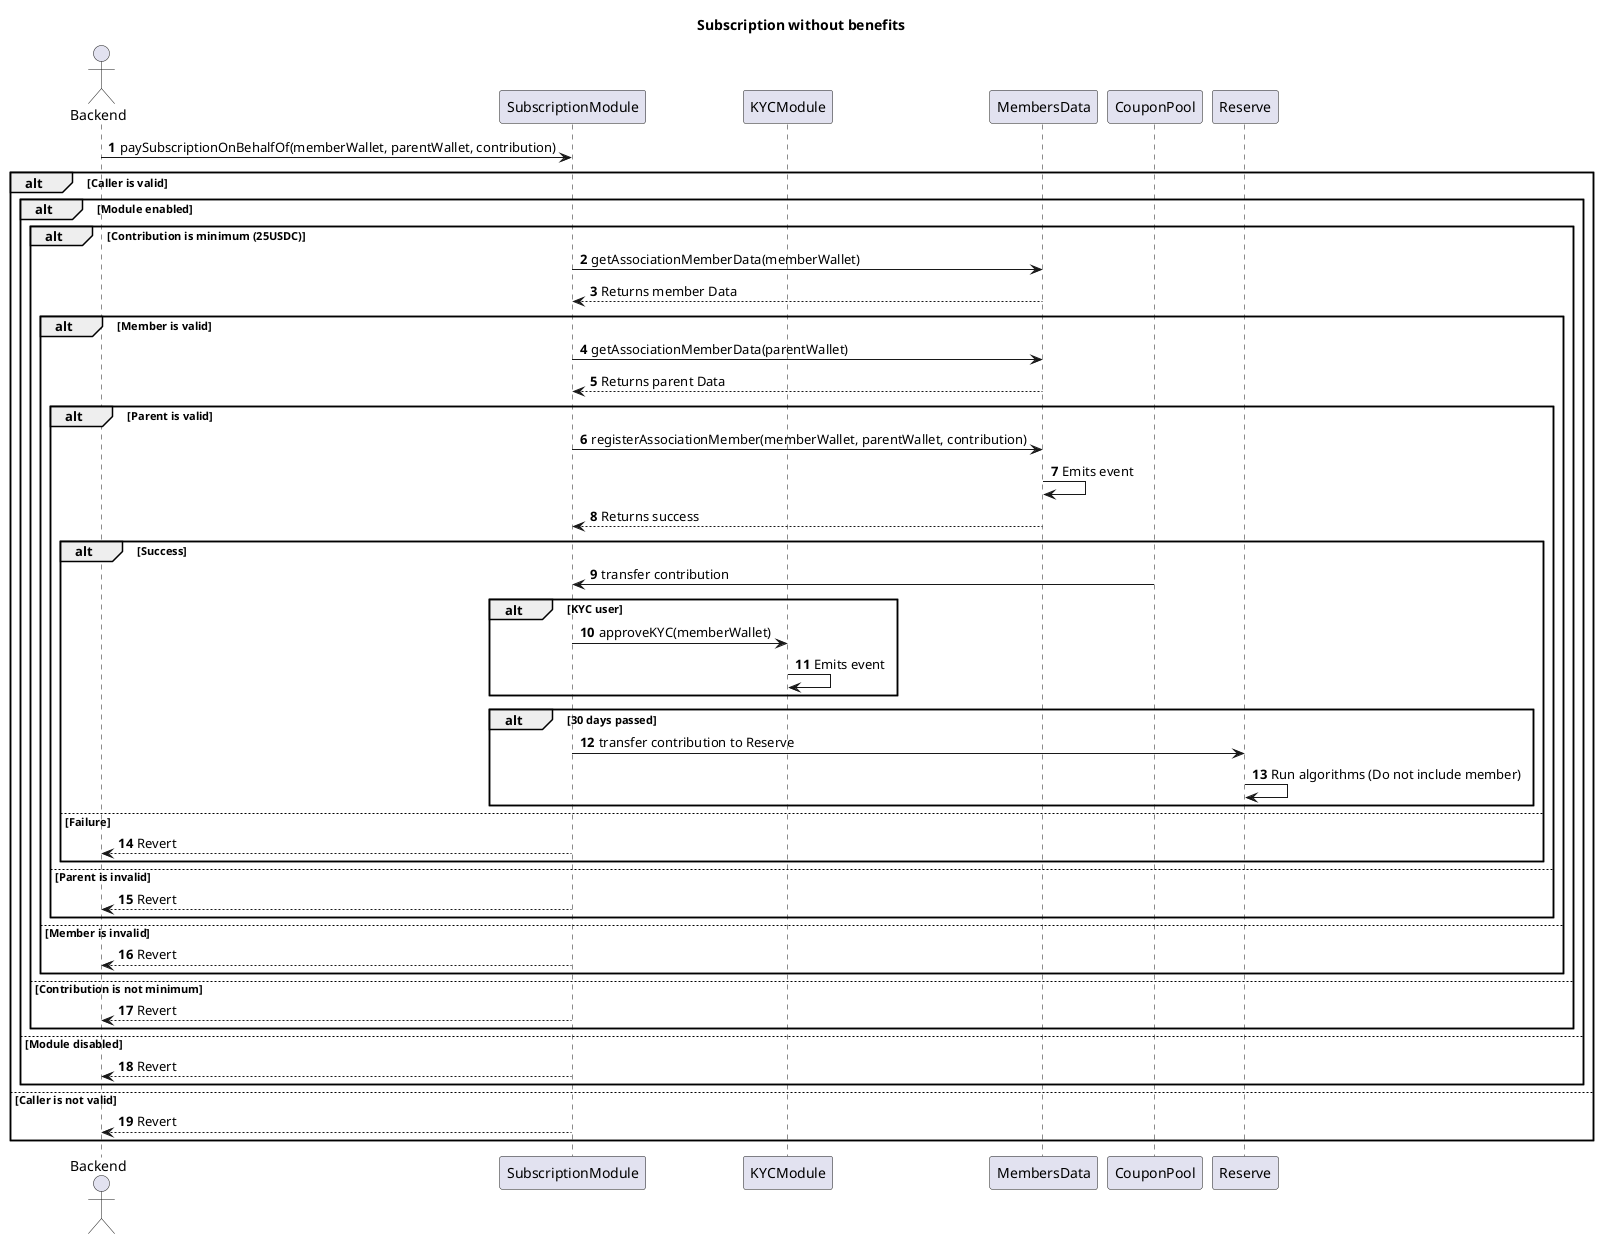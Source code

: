 @startuml Subscriptions without benefits
title Subscription without benefits
autonumber

actor Backend
participant SubscriptionModule
participant KYCModule
participant MembersData
participant CouponPool
participant Reserve

Backend -> SubscriptionModule: paySubscriptionOnBehalfOf(memberWallet, parentWallet, contribution)

alt Caller is valid
  alt Module enabled
    alt Contribution is minimum (25USDC)
      SubscriptionModule -> MembersData: getAssociationMemberData(memberWallet)
      MembersData --> SubscriptionModule: Returns member Data

      alt Member is valid
        SubscriptionModule -> MembersData: getAssociationMemberData(parentWallet)
        MembersData --> SubscriptionModule: Returns parent Data

        alt Parent is valid
          SubscriptionModule -> MembersData: registerAssociationMember(memberWallet, parentWallet, contribution)
          MembersData -> MembersData: Emits event
          MembersData --> SubscriptionModule: Returns success

          alt Success
            CouponPool -> SubscriptionModule: transfer contribution

            alt KYC user
              SubscriptionModule -> KYCModule: approveKYC(memberWallet)
              KYCModule -> KYCModule: Emits event
            end

            alt 30 days passed
              SubscriptionModule -> Reserve: transfer contribution to Reserve
              Reserve -> Reserve: Run algorithms (Do not include member)           
            end

          else Failure
            SubscriptionModule --> Backend: Revert
          end

        else Parent is invalid
          SubscriptionModule --> Backend: Revert
        end

      else Member is invalid 
        SubscriptionModule --> Backend: Revert
      end

    else Contribution is not minimum
      SubscriptionModule --> Backend: Revert
    end

  else Module disabled
    SubscriptionModule --> Backend: Revert
  end

else Caller is not valid
  SubscriptionModule --> Backend: Revert
end

@enduml
